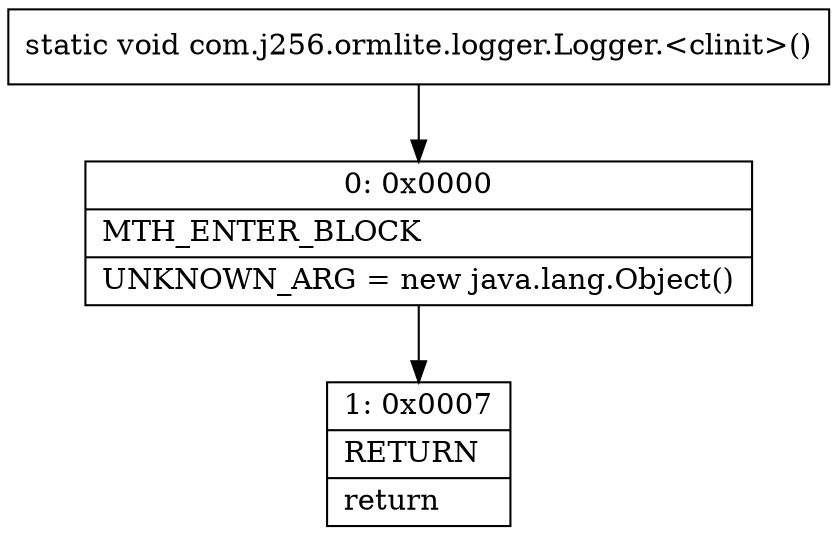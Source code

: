 digraph "CFG forcom.j256.ormlite.logger.Logger.\<clinit\>()V" {
Node_0 [shape=record,label="{0\:\ 0x0000|MTH_ENTER_BLOCK\l|UNKNOWN_ARG = new java.lang.Object()\l}"];
Node_1 [shape=record,label="{1\:\ 0x0007|RETURN\l|return\l}"];
MethodNode[shape=record,label="{static void com.j256.ormlite.logger.Logger.\<clinit\>() }"];
MethodNode -> Node_0;
Node_0 -> Node_1;
}

